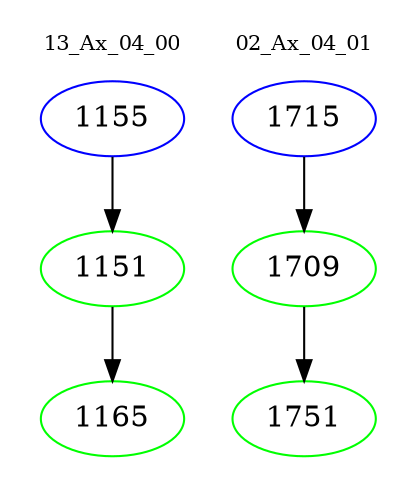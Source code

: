 digraph{
subgraph cluster_0 {
color = white
label = "13_Ax_04_00";
fontsize=10;
T0_1155 [label="1155", color="blue"]
T0_1155 -> T0_1151 [color="black"]
T0_1151 [label="1151", color="green"]
T0_1151 -> T0_1165 [color="black"]
T0_1165 [label="1165", color="green"]
}
subgraph cluster_1 {
color = white
label = "02_Ax_04_01";
fontsize=10;
T1_1715 [label="1715", color="blue"]
T1_1715 -> T1_1709 [color="black"]
T1_1709 [label="1709", color="green"]
T1_1709 -> T1_1751 [color="black"]
T1_1751 [label="1751", color="green"]
}
}
